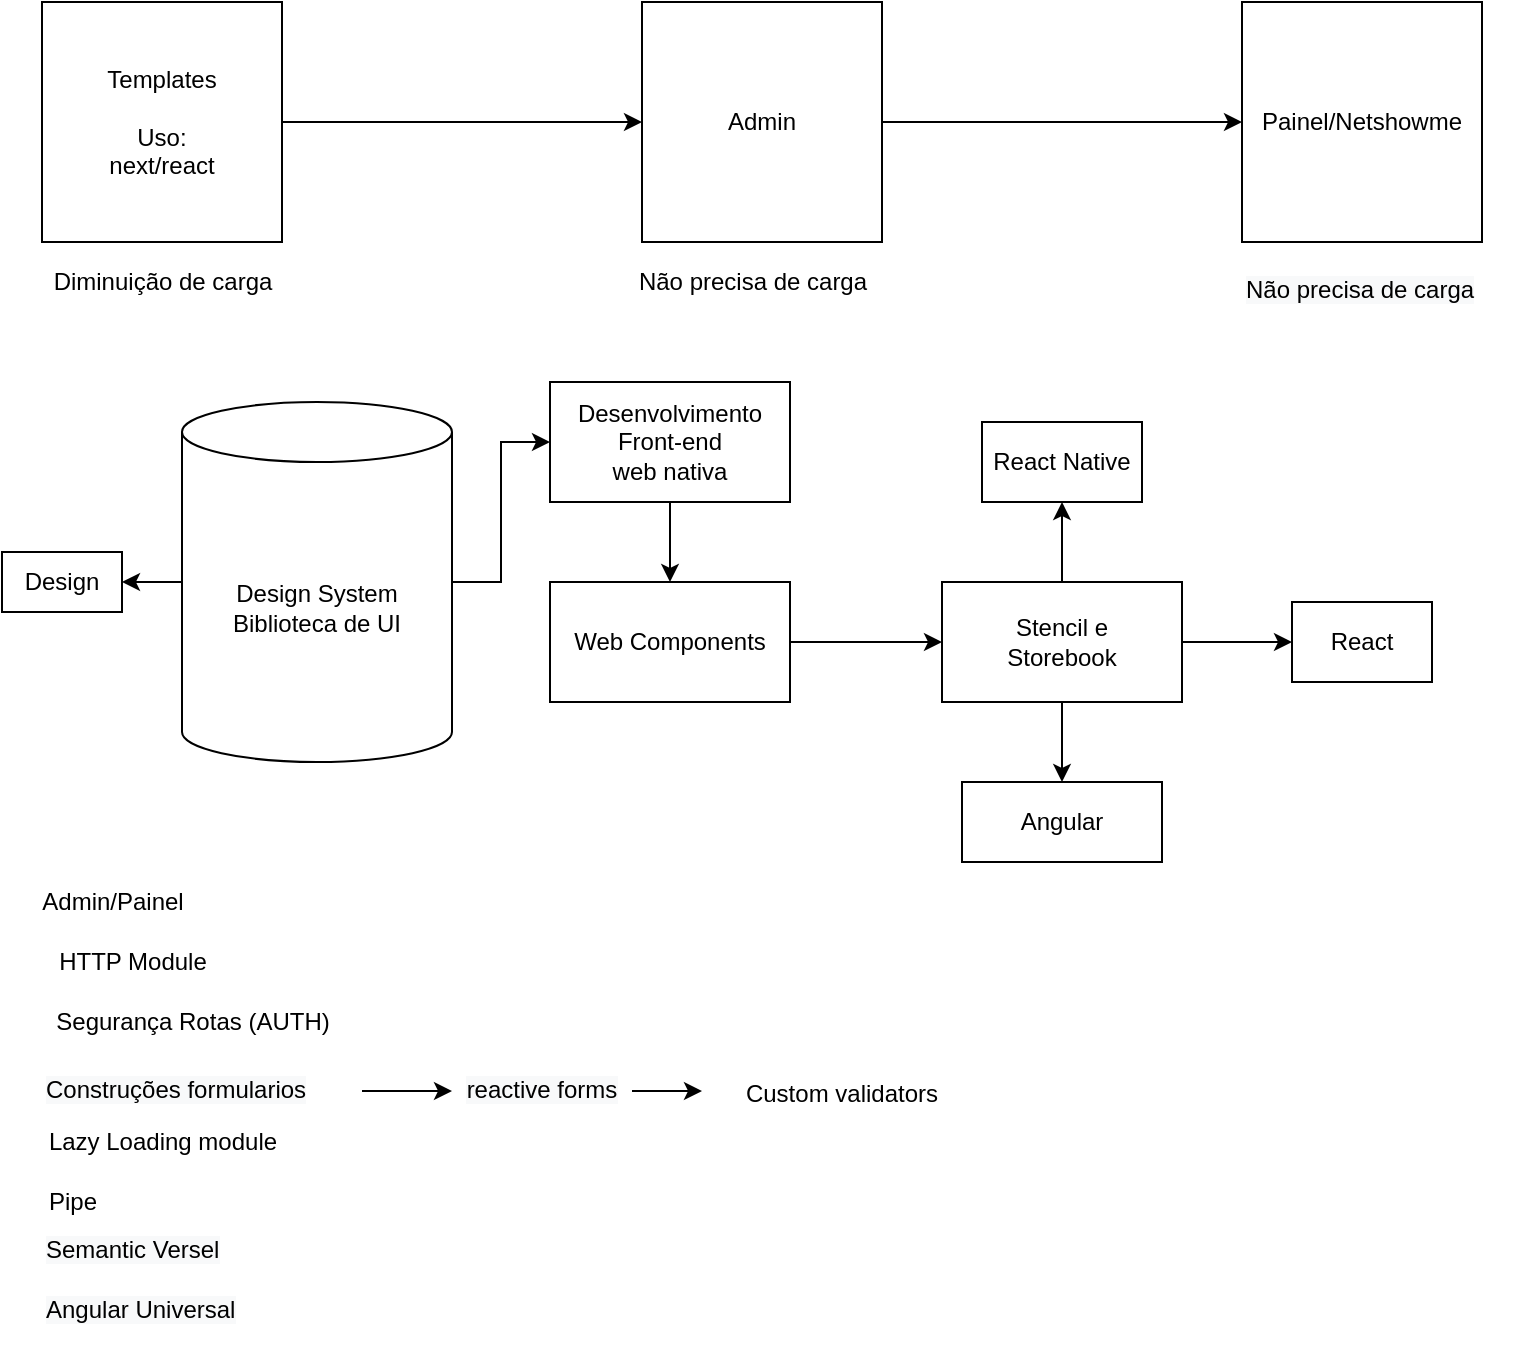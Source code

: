 <mxfile version="14.7.7" type="github">
  <diagram id="cjfcOAATnV1MeA6lAS6g" name="Page-1">
    <mxGraphModel dx="1425" dy="530" grid="1" gridSize="10" guides="1" tooltips="1" connect="1" arrows="1" fold="1" page="1" pageScale="1" pageWidth="827" pageHeight="1169" math="0" shadow="0">
      <root>
        <mxCell id="0" />
        <mxCell id="1" parent="0" />
        <mxCell id="Qqov-dKHgi5ljWBdsBgv-3" value="" style="edgeStyle=orthogonalEdgeStyle;rounded=0;orthogonalLoop=1;jettySize=auto;html=1;" edge="1" parent="1" source="Qqov-dKHgi5ljWBdsBgv-1" target="Qqov-dKHgi5ljWBdsBgv-2">
          <mxGeometry relative="1" as="geometry" />
        </mxCell>
        <mxCell id="Qqov-dKHgi5ljWBdsBgv-1" value="Templates&lt;br&gt;&lt;br&gt;Uso:&lt;br&gt;next/react" style="whiteSpace=wrap;html=1;aspect=fixed;" vertex="1" parent="1">
          <mxGeometry x="40" y="40" width="120" height="120" as="geometry" />
        </mxCell>
        <mxCell id="Qqov-dKHgi5ljWBdsBgv-5" value="" style="edgeStyle=orthogonalEdgeStyle;rounded=0;orthogonalLoop=1;jettySize=auto;html=1;" edge="1" parent="1" source="Qqov-dKHgi5ljWBdsBgv-2" target="Qqov-dKHgi5ljWBdsBgv-4">
          <mxGeometry relative="1" as="geometry" />
        </mxCell>
        <mxCell id="Qqov-dKHgi5ljWBdsBgv-2" value="Admin" style="whiteSpace=wrap;html=1;aspect=fixed;" vertex="1" parent="1">
          <mxGeometry x="340" y="40" width="120" height="120" as="geometry" />
        </mxCell>
        <mxCell id="Qqov-dKHgi5ljWBdsBgv-4" value="Painel/Netshowme" style="whiteSpace=wrap;html=1;aspect=fixed;" vertex="1" parent="1">
          <mxGeometry x="640" y="40" width="120" height="120" as="geometry" />
        </mxCell>
        <mxCell id="Qqov-dKHgi5ljWBdsBgv-6" value="Diminuição de carga&lt;br&gt;" style="text;html=1;align=center;verticalAlign=middle;resizable=0;points=[];autosize=1;strokeColor=none;" vertex="1" parent="1">
          <mxGeometry x="40" y="170" width="120" height="20" as="geometry" />
        </mxCell>
        <mxCell id="Qqov-dKHgi5ljWBdsBgv-7" value="Não precisa de carga&lt;br&gt;" style="text;html=1;align=center;verticalAlign=middle;resizable=0;points=[];autosize=1;strokeColor=none;" vertex="1" parent="1">
          <mxGeometry x="330" y="170" width="130" height="20" as="geometry" />
        </mxCell>
        <mxCell id="Qqov-dKHgi5ljWBdsBgv-8" value="&lt;meta charset=&quot;utf-8&quot;&gt;&lt;span style=&quot;color: rgb(0, 0, 0); font-family: helvetica; font-size: 12px; font-style: normal; font-weight: 400; letter-spacing: normal; text-align: center; text-indent: 0px; text-transform: none; word-spacing: 0px; background-color: rgb(248, 249, 250); display: inline; float: none;&quot;&gt;Não precisa de carga&lt;/span&gt;" style="text;whiteSpace=wrap;html=1;" vertex="1" parent="1">
          <mxGeometry x="640" y="170" width="140" height="30" as="geometry" />
        </mxCell>
        <mxCell id="Qqov-dKHgi5ljWBdsBgv-13" value="" style="edgeStyle=orthogonalEdgeStyle;rounded=0;orthogonalLoop=1;jettySize=auto;html=1;" edge="1" parent="1" source="Qqov-dKHgi5ljWBdsBgv-9" target="Qqov-dKHgi5ljWBdsBgv-12">
          <mxGeometry relative="1" as="geometry" />
        </mxCell>
        <mxCell id="Qqov-dKHgi5ljWBdsBgv-15" value="" style="edgeStyle=orthogonalEdgeStyle;rounded=0;orthogonalLoop=1;jettySize=auto;html=1;" edge="1" parent="1" source="Qqov-dKHgi5ljWBdsBgv-9" target="Qqov-dKHgi5ljWBdsBgv-14">
          <mxGeometry relative="1" as="geometry" />
        </mxCell>
        <mxCell id="Qqov-dKHgi5ljWBdsBgv-9" value="Design System&lt;br&gt;Biblioteca de UI" style="shape=cylinder3;whiteSpace=wrap;html=1;boundedLbl=1;backgroundOutline=1;size=15;" vertex="1" parent="1">
          <mxGeometry x="110" y="240" width="135" height="180" as="geometry" />
        </mxCell>
        <mxCell id="Qqov-dKHgi5ljWBdsBgv-17" value="" style="edgeStyle=orthogonalEdgeStyle;rounded=0;orthogonalLoop=1;jettySize=auto;html=1;" edge="1" parent="1" source="Qqov-dKHgi5ljWBdsBgv-12" target="Qqov-dKHgi5ljWBdsBgv-16">
          <mxGeometry relative="1" as="geometry" />
        </mxCell>
        <mxCell id="Qqov-dKHgi5ljWBdsBgv-12" value="Desenvolvimento&lt;br&gt;Front-end&lt;br&gt;web nativa" style="whiteSpace=wrap;html=1;" vertex="1" parent="1">
          <mxGeometry x="294" y="230" width="120" height="60" as="geometry" />
        </mxCell>
        <mxCell id="Qqov-dKHgi5ljWBdsBgv-14" value="Design" style="whiteSpace=wrap;html=1;" vertex="1" parent="1">
          <mxGeometry x="20" y="315" width="60" height="30" as="geometry" />
        </mxCell>
        <mxCell id="Qqov-dKHgi5ljWBdsBgv-21" value="" style="edgeStyle=orthogonalEdgeStyle;rounded=0;orthogonalLoop=1;jettySize=auto;html=1;" edge="1" parent="1" source="Qqov-dKHgi5ljWBdsBgv-16" target="Qqov-dKHgi5ljWBdsBgv-20">
          <mxGeometry relative="1" as="geometry" />
        </mxCell>
        <mxCell id="Qqov-dKHgi5ljWBdsBgv-16" value="Web Components" style="whiteSpace=wrap;html=1;" vertex="1" parent="1">
          <mxGeometry x="294" y="330" width="120" height="60" as="geometry" />
        </mxCell>
        <mxCell id="Qqov-dKHgi5ljWBdsBgv-23" value="" style="edgeStyle=orthogonalEdgeStyle;rounded=0;orthogonalLoop=1;jettySize=auto;html=1;" edge="1" parent="1" source="Qqov-dKHgi5ljWBdsBgv-20" target="Qqov-dKHgi5ljWBdsBgv-22">
          <mxGeometry relative="1" as="geometry" />
        </mxCell>
        <mxCell id="Qqov-dKHgi5ljWBdsBgv-25" value="" style="edgeStyle=orthogonalEdgeStyle;rounded=0;orthogonalLoop=1;jettySize=auto;html=1;" edge="1" parent="1" source="Qqov-dKHgi5ljWBdsBgv-20" target="Qqov-dKHgi5ljWBdsBgv-24">
          <mxGeometry relative="1" as="geometry" />
        </mxCell>
        <mxCell id="Qqov-dKHgi5ljWBdsBgv-27" value="" style="edgeStyle=orthogonalEdgeStyle;rounded=0;orthogonalLoop=1;jettySize=auto;html=1;" edge="1" parent="1" source="Qqov-dKHgi5ljWBdsBgv-20" target="Qqov-dKHgi5ljWBdsBgv-26">
          <mxGeometry relative="1" as="geometry" />
        </mxCell>
        <mxCell id="Qqov-dKHgi5ljWBdsBgv-20" value="Stencil e&lt;br&gt;Storebook" style="whiteSpace=wrap;html=1;" vertex="1" parent="1">
          <mxGeometry x="490" y="330" width="120" height="60" as="geometry" />
        </mxCell>
        <mxCell id="Qqov-dKHgi5ljWBdsBgv-22" value="React" style="whiteSpace=wrap;html=1;" vertex="1" parent="1">
          <mxGeometry x="665" y="340" width="70" height="40" as="geometry" />
        </mxCell>
        <mxCell id="Qqov-dKHgi5ljWBdsBgv-24" value="Angular" style="whiteSpace=wrap;html=1;" vertex="1" parent="1">
          <mxGeometry x="500" y="430" width="100" height="40" as="geometry" />
        </mxCell>
        <mxCell id="Qqov-dKHgi5ljWBdsBgv-26" value="React Native" style="whiteSpace=wrap;html=1;" vertex="1" parent="1">
          <mxGeometry x="510" y="250" width="80" height="40" as="geometry" />
        </mxCell>
        <mxCell id="Qqov-dKHgi5ljWBdsBgv-28" value="Admin/Painel" style="text;html=1;align=center;verticalAlign=middle;resizable=0;points=[];autosize=1;strokeColor=none;" vertex="1" parent="1">
          <mxGeometry x="30" y="480" width="90" height="20" as="geometry" />
        </mxCell>
        <mxCell id="Qqov-dKHgi5ljWBdsBgv-29" value="HTTP Module" style="text;html=1;align=center;verticalAlign=middle;resizable=0;points=[];autosize=1;strokeColor=none;" vertex="1" parent="1">
          <mxGeometry x="40" y="510" width="90" height="20" as="geometry" />
        </mxCell>
        <mxCell id="Qqov-dKHgi5ljWBdsBgv-30" value="Segurança Rotas (AUTH)" style="text;html=1;align=center;verticalAlign=middle;resizable=0;points=[];autosize=1;strokeColor=none;" vertex="1" parent="1">
          <mxGeometry x="40" y="540" width="150" height="20" as="geometry" />
        </mxCell>
        <mxCell id="Qqov-dKHgi5ljWBdsBgv-49" value="" style="edgeStyle=orthogonalEdgeStyle;rounded=0;orthogonalLoop=1;jettySize=auto;html=1;" edge="1" parent="1" source="Qqov-dKHgi5ljWBdsBgv-31" target="Qqov-dKHgi5ljWBdsBgv-48">
          <mxGeometry relative="1" as="geometry" />
        </mxCell>
        <mxCell id="Qqov-dKHgi5ljWBdsBgv-31" value="&lt;span style=&quot;color: rgb(0 , 0 , 0) ; font-family: &amp;#34;helvetica&amp;#34; ; font-size: 12px ; font-style: normal ; font-weight: 400 ; letter-spacing: normal ; text-align: center ; text-indent: 0px ; text-transform: none ; word-spacing: 0px ; background-color: rgb(248 , 249 , 250) ; display: inline ; float: none&quot;&gt;Construções formularios&lt;/span&gt;" style="text;whiteSpace=wrap;html=1;" vertex="1" parent="1">
          <mxGeometry x="40" y="569.5" width="160" height="30" as="geometry" />
        </mxCell>
        <mxCell id="Qqov-dKHgi5ljWBdsBgv-32" value="Lazy Loading module" style="text;html=1;align=center;verticalAlign=middle;resizable=0;points=[];autosize=1;strokeColor=none;" vertex="1" parent="1">
          <mxGeometry x="35" y="599.5" width="130" height="20" as="geometry" />
        </mxCell>
        <mxCell id="Qqov-dKHgi5ljWBdsBgv-37" value="Pipe" style="text;html=1;align=center;verticalAlign=middle;resizable=0;points=[];autosize=1;strokeColor=none;" vertex="1" parent="1">
          <mxGeometry x="35" y="630" width="40" height="20" as="geometry" />
        </mxCell>
        <mxCell id="Qqov-dKHgi5ljWBdsBgv-51" value="" style="edgeStyle=orthogonalEdgeStyle;rounded=0;orthogonalLoop=1;jettySize=auto;html=1;" edge="1" parent="1" source="Qqov-dKHgi5ljWBdsBgv-48" target="Qqov-dKHgi5ljWBdsBgv-50">
          <mxGeometry relative="1" as="geometry" />
        </mxCell>
        <mxCell id="Qqov-dKHgi5ljWBdsBgv-48" value="&lt;span style=&quot;color: rgb(0 , 0 , 0) ; font-family: &amp;#34;helvetica&amp;#34; ; font-size: 12px ; font-style: normal ; font-weight: 400 ; letter-spacing: normal ; text-indent: 0px ; text-transform: none ; word-spacing: 0px ; background-color: rgb(248 , 249 , 250) ; display: inline ; float: none&quot;&gt;reactive forms&lt;/span&gt;" style="text;whiteSpace=wrap;html=1;align=center;" vertex="1" parent="1">
          <mxGeometry x="245" y="569.5" width="90" height="30" as="geometry" />
        </mxCell>
        <mxCell id="Qqov-dKHgi5ljWBdsBgv-50" value="&lt;div&gt;&lt;span&gt;&lt;font face=&quot;helvetica&quot;&gt;Custom validators&lt;/font&gt;&lt;/span&gt;&lt;/div&gt;" style="text;whiteSpace=wrap;html=1;align=center;" vertex="1" parent="1">
          <mxGeometry x="370" y="571.5" width="140" height="26" as="geometry" />
        </mxCell>
        <mxCell id="Qqov-dKHgi5ljWBdsBgv-52" value="&lt;span style=&quot;color: rgb(0 , 0 , 0) ; font-family: &amp;#34;helvetica&amp;#34; ; font-size: 12px ; font-style: normal ; font-weight: 400 ; letter-spacing: normal ; text-align: center ; text-indent: 0px ; text-transform: none ; word-spacing: 0px ; background-color: rgb(248 , 249 , 250) ; display: inline ; float: none&quot;&gt;Angular Universal&lt;br&gt;&lt;br&gt;&lt;/span&gt;" style="text;whiteSpace=wrap;html=1;" vertex="1" parent="1">
          <mxGeometry x="40" y="680" width="100" height="30" as="geometry" />
        </mxCell>
        <mxCell id="Qqov-dKHgi5ljWBdsBgv-63" value="&lt;span style=&quot;color: rgb(0 , 0 , 0) ; font-family: &amp;#34;helvetica&amp;#34; ; font-size: 12px ; font-style: normal ; font-weight: 400 ; letter-spacing: normal ; text-align: center ; text-indent: 0px ; text-transform: none ; word-spacing: 0px ; background-color: rgb(248 , 249 , 250) ; display: inline ; float: none&quot;&gt;Semantic Versel&lt;/span&gt;" style="text;whiteSpace=wrap;html=1;" vertex="1" parent="1">
          <mxGeometry x="40" y="650" width="120" height="30" as="geometry" />
        </mxCell>
      </root>
    </mxGraphModel>
  </diagram>
</mxfile>
